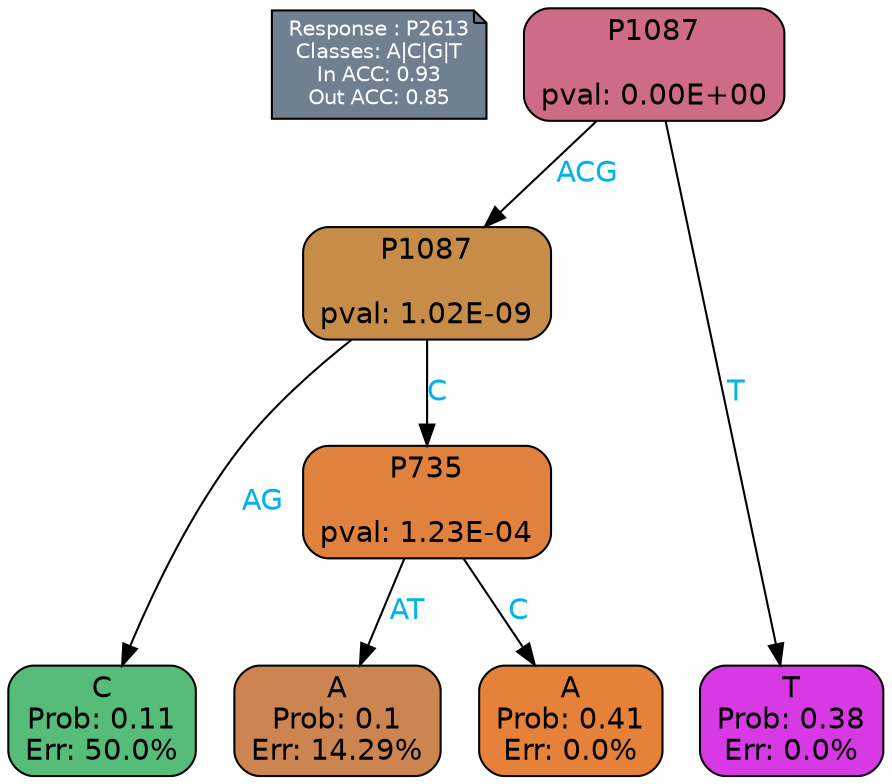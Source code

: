 digraph Tree {
node [shape=box, style="filled, rounded", color="black", fontname=helvetica] ;
graph [ranksep=equally, splines=polylines, bgcolor=transparent, dpi=600] ;
edge [fontname=helvetica] ;
LEGEND [label="Response : P2613
Classes: A|C|G|T
In ACC: 0.93
Out ACC: 0.85
",shape=note,align=left,style=filled,fillcolor="slategray",fontcolor="white",fontsize=10];1 [label="P1087

pval: 0.00E+00", fillcolor="#cd6c84"] ;
2 [label="P1087

pval: 1.02E-09", fillcolor="#c78c48"] ;
3 [label="C
Prob: 0.11
Err: 50.0%", fillcolor="#55bd79"] ;
4 [label="P735

pval: 1.23E-04", fillcolor="#e0813d"] ;
5 [label="A
Prob: 0.1
Err: 14.29%", fillcolor="#cc8551"] ;
6 [label="A
Prob: 0.41
Err: 0.0%", fillcolor="#e58139"] ;
7 [label="T
Prob: 0.38
Err: 0.0%", fillcolor="#d739e5"] ;
1 -> 2 [label="ACG",fontcolor=deepskyblue2] ;
1 -> 7 [label="T",fontcolor=deepskyblue2] ;
2 -> 3 [label="AG",fontcolor=deepskyblue2] ;
2 -> 4 [label="C",fontcolor=deepskyblue2] ;
4 -> 5 [label="AT",fontcolor=deepskyblue2] ;
4 -> 6 [label="C",fontcolor=deepskyblue2] ;
{rank = same; 3;5;6;7;}{rank = same; LEGEND;1;}}
